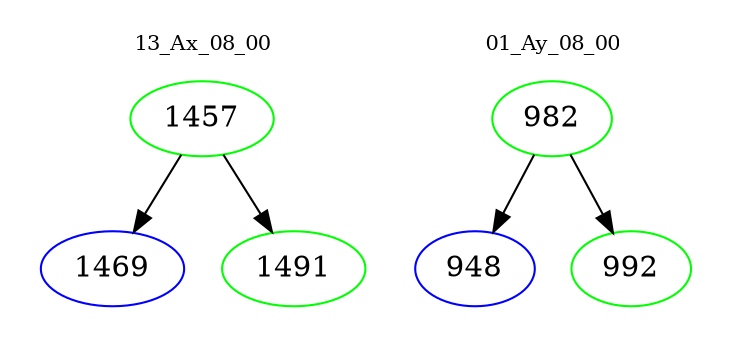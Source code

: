 digraph{
subgraph cluster_0 {
color = white
label = "13_Ax_08_00";
fontsize=10;
T0_1457 [label="1457", color="green"]
T0_1457 -> T0_1469 [color="black"]
T0_1469 [label="1469", color="blue"]
T0_1457 -> T0_1491 [color="black"]
T0_1491 [label="1491", color="green"]
}
subgraph cluster_1 {
color = white
label = "01_Ay_08_00";
fontsize=10;
T1_982 [label="982", color="green"]
T1_982 -> T1_948 [color="black"]
T1_948 [label="948", color="blue"]
T1_982 -> T1_992 [color="black"]
T1_992 [label="992", color="green"]
}
}
